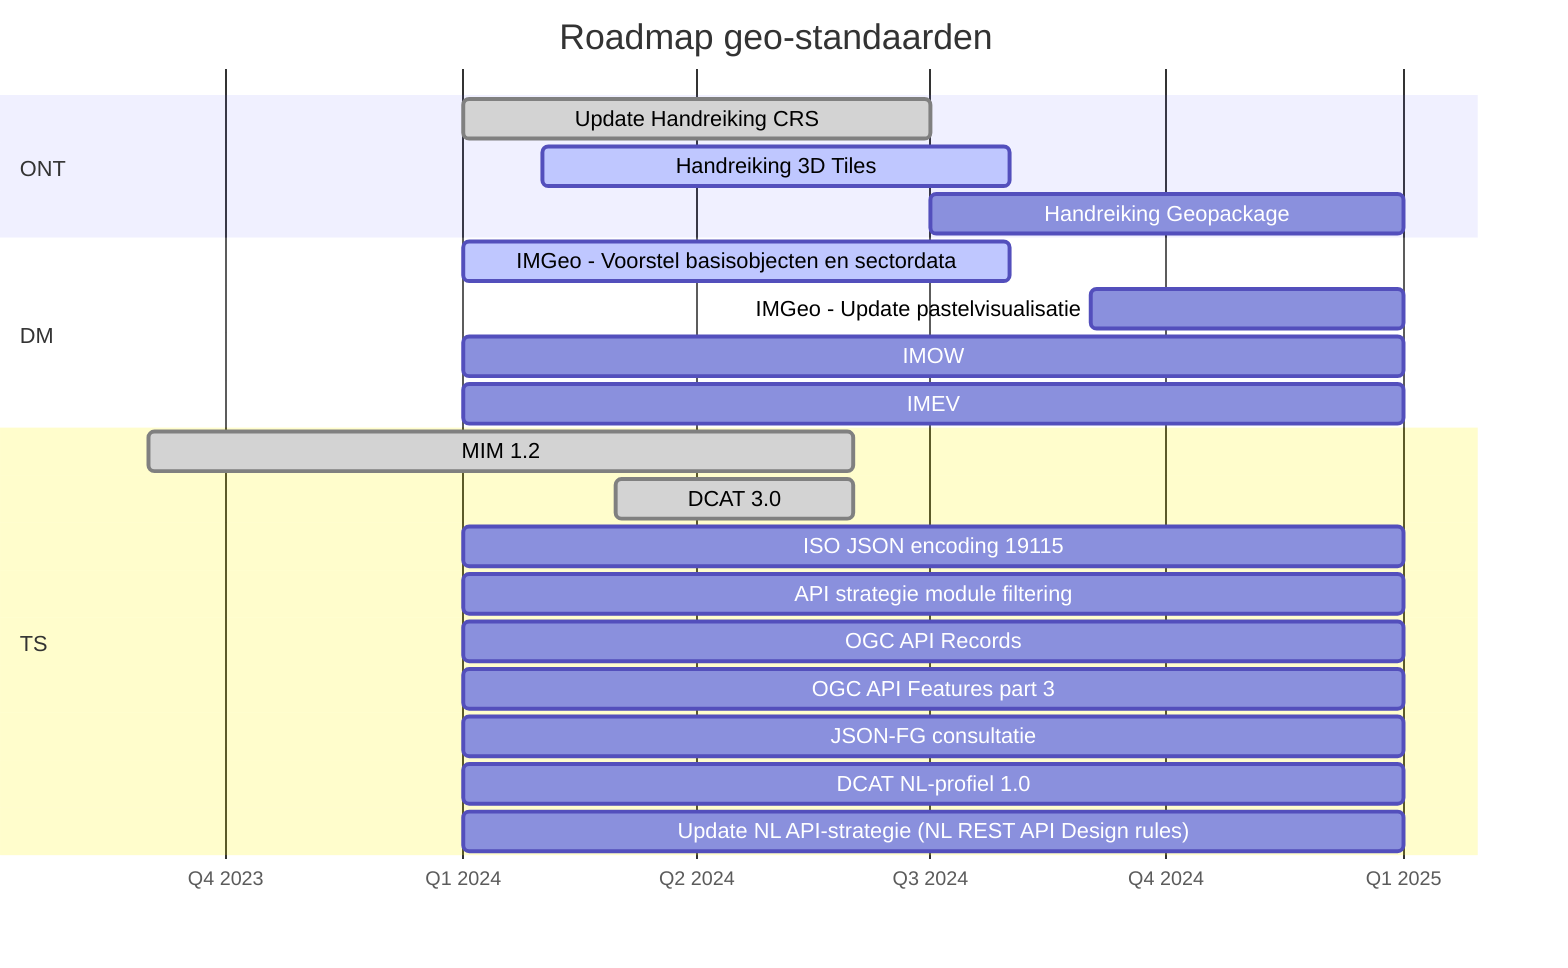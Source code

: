 gantt
    title Roadmap geo-standaarden
    dateFormat YYYY-M
    axisFormat Q%q %Y
    tickInterval 3month
    section ONT
        Update Handreiking CRS                      :done,           2024-01, 6M        
        Handreiking 3D Tiles                        :active,          2024-02, 6M
        Handreiking Geopackage                      :           2024-07, 6M
        
    section DM        
        IMGeo - Voorstel basisobjecten en sectordata:active,    2024-01, 7M
        IMGeo - Update pastelvisualisatie                :      2024-09, 4M
        IMOW                                        :           2024-01, 12M
        IMEV                                        :           2024-01, 12M

    section TS
        MIM 1.2                                               :done,    2023-09, 9M
        DCAT 3.0                                    :done,       2024-03, 3M 
        ISO JSON encoding 19115                     :           2024-01, 12M
        API strategie module filtering              :           2024-01, 12M
        OGC API Records                             :           2024-01, 12M
        OGC API Features part 3                     :           2024-01, 12M
        JSON-FG consultatie                         :           2024-01, 12M
        DCAT NL-profiel 1.0                         :           2024-01, 12M
        Update NL API-strategie (NL REST API Design rules) :    2024-01, 12M